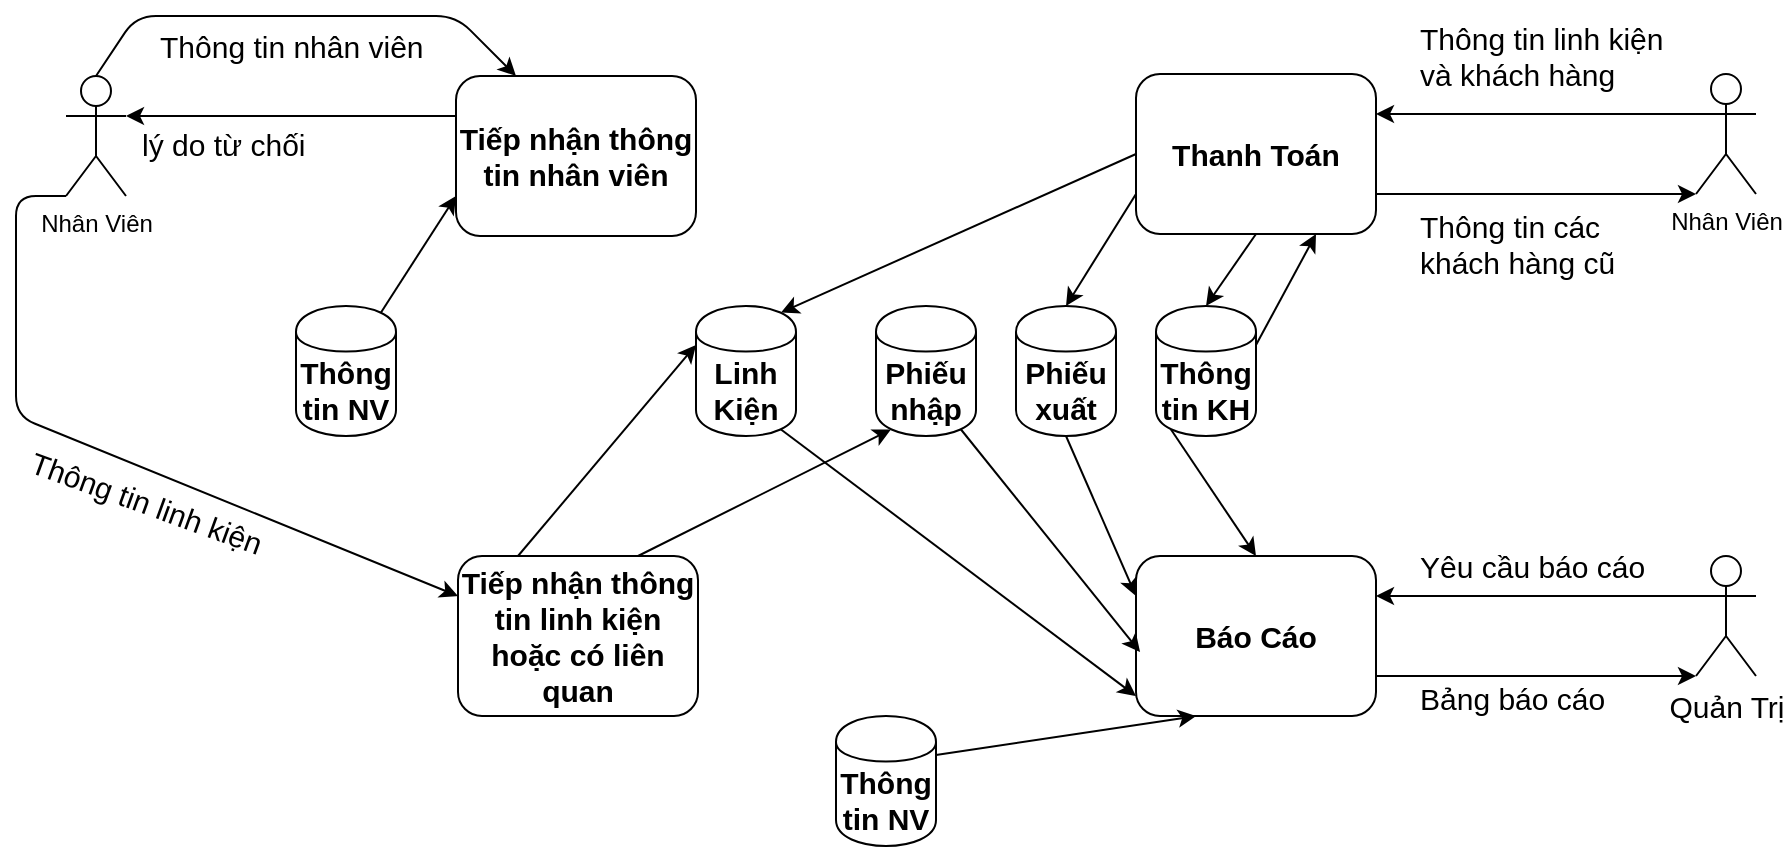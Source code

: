 <mxfile version="11.2.9" type="device" pages="1"><diagram id="cGMLuxPPq6oWVt2bBjhc" name="Page-1"><mxGraphModel dx="806" dy="439" grid="1" gridSize="10" guides="1" tooltips="1" connect="1" arrows="1" fold="1" page="1" pageScale="1" pageWidth="583" pageHeight="827" math="0" shadow="0"><root><mxCell id="0"/><mxCell id="1" parent="0"/><mxCell id="Z3fd65RVBPlS6GciV6uv-1" value="Nhân Viên" style="shape=umlActor;verticalLabelPosition=bottom;labelBackgroundColor=#ffffff;verticalAlign=top;html=1;outlineConnect=0;" vertex="1" parent="1"><mxGeometry x="35" y="40" width="30" height="60" as="geometry"/></mxCell><mxCell id="Z3fd65RVBPlS6GciV6uv-7" value="Tiếp nhận thông tin nhân viên" style="rounded=1;whiteSpace=wrap;html=1;fontSize=15;fontStyle=1" vertex="1" parent="1"><mxGeometry x="230" y="40" width="120" height="80" as="geometry"/></mxCell><mxCell id="Z3fd65RVBPlS6GciV6uv-8" value="" style="endArrow=classic;html=1;fontSize=15;exitX=0.5;exitY=0;exitDx=0;exitDy=0;exitPerimeter=0;entryX=0.25;entryY=0;entryDx=0;entryDy=0;" edge="1" parent="1" source="Z3fd65RVBPlS6GciV6uv-1" target="Z3fd65RVBPlS6GciV6uv-7"><mxGeometry width="50" height="50" relative="1" as="geometry"><mxPoint x="110" y="70" as="sourcePoint"/><mxPoint x="160" y="20" as="targetPoint"/><Array as="points"><mxPoint x="70" y="10"/><mxPoint x="230" y="10"/></Array></mxGeometry></mxCell><mxCell id="Z3fd65RVBPlS6GciV6uv-9" value="Thông tin nhân viên" style="text;html=1;resizable=0;points=[];autosize=1;align=left;verticalAlign=top;spacingTop=-4;fontSize=15;" vertex="1" parent="1"><mxGeometry x="80" y="14" width="150" height="20" as="geometry"/></mxCell><mxCell id="Z3fd65RVBPlS6GciV6uv-10" value="" style="endArrow=classic;html=1;fontSize=15;entryX=1;entryY=0.333;entryDx=0;entryDy=0;entryPerimeter=0;exitX=0;exitY=0.25;exitDx=0;exitDy=0;" edge="1" parent="1" source="Z3fd65RVBPlS6GciV6uv-7" target="Z3fd65RVBPlS6GciV6uv-1"><mxGeometry width="50" height="50" relative="1" as="geometry"><mxPoint x="160" y="140" as="sourcePoint"/><mxPoint x="210" y="90" as="targetPoint"/></mxGeometry></mxCell><mxCell id="Z3fd65RVBPlS6GciV6uv-11" value="lý do từ chối" style="text;html=1;resizable=0;points=[];autosize=1;align=left;verticalAlign=top;spacingTop=-4;fontSize=15;" vertex="1" parent="1"><mxGeometry x="71" y="63" width="100" height="20" as="geometry"/></mxCell><mxCell id="Z3fd65RVBPlS6GciV6uv-12" value="Tiếp nhận thông tin linh kiện hoặc có liên quan" style="rounded=1;whiteSpace=wrap;html=1;fontSize=15;fontStyle=1" vertex="1" parent="1"><mxGeometry x="231" y="280" width="120" height="80" as="geometry"/></mxCell><mxCell id="Z3fd65RVBPlS6GciV6uv-13" value="Thanh Toán" style="rounded=1;whiteSpace=wrap;html=1;fontSize=15;fontStyle=1" vertex="1" parent="1"><mxGeometry x="570" y="39" width="120" height="80" as="geometry"/></mxCell><mxCell id="Z3fd65RVBPlS6GciV6uv-14" value="Báo Cáo" style="rounded=1;whiteSpace=wrap;html=1;fontSize=15;fontStyle=1" vertex="1" parent="1"><mxGeometry x="570" y="280" width="120" height="80" as="geometry"/></mxCell><mxCell id="Z3fd65RVBPlS6GciV6uv-15" value="Thông tin NV" style="shape=cylinder;whiteSpace=wrap;html=1;boundedLbl=1;backgroundOutline=1;fontSize=15;fontStyle=1" vertex="1" parent="1"><mxGeometry x="150" y="155" width="50" height="65" as="geometry"/></mxCell><mxCell id="Z3fd65RVBPlS6GciV6uv-16" value="" style="endArrow=classic;html=1;fontSize=15;entryX=0;entryY=0.75;entryDx=0;entryDy=0;exitX=0.85;exitY=0.05;exitDx=0;exitDy=0;exitPerimeter=0;" edge="1" parent="1" source="Z3fd65RVBPlS6GciV6uv-15" target="Z3fd65RVBPlS6GciV6uv-7"><mxGeometry width="50" height="50" relative="1" as="geometry"><mxPoint x="210" y="180" as="sourcePoint"/><mxPoint x="260" y="130" as="targetPoint"/></mxGeometry></mxCell><mxCell id="Z3fd65RVBPlS6GciV6uv-21" value="" style="endArrow=classic;html=1;fontSize=15;entryX=0;entryY=0.25;entryDx=0;entryDy=0;exitX=0;exitY=1;exitDx=0;exitDy=0;exitPerimeter=0;" edge="1" parent="1" source="Z3fd65RVBPlS6GciV6uv-1" target="Z3fd65RVBPlS6GciV6uv-12"><mxGeometry width="50" height="50" relative="1" as="geometry"><mxPoint x="30" y="300" as="sourcePoint"/><mxPoint x="80" y="250" as="targetPoint"/><Array as="points"><mxPoint x="10" y="100"/><mxPoint x="10" y="130"/><mxPoint x="10" y="210"/></Array></mxGeometry></mxCell><mxCell id="Z3fd65RVBPlS6GciV6uv-22" value="Thông tin linh kiện" style="text;html=1;resizable=0;points=[];autosize=1;align=left;verticalAlign=top;spacingTop=-4;fontSize=15;rotation=20;" vertex="1" parent="1"><mxGeometry x="13" y="245" width="140" height="20" as="geometry"/></mxCell><mxCell id="Z3fd65RVBPlS6GciV6uv-23" value="Linh Kiện" style="shape=cylinder;whiteSpace=wrap;html=1;boundedLbl=1;backgroundOutline=1;fontSize=15;fontStyle=1" vertex="1" parent="1"><mxGeometry x="350" y="155" width="50" height="65" as="geometry"/></mxCell><mxCell id="Z3fd65RVBPlS6GciV6uv-25" value="" style="endArrow=classic;html=1;fontSize=15;entryX=0;entryY=0.3;entryDx=0;entryDy=0;exitX=0.25;exitY=0;exitDx=0;exitDy=0;" edge="1" parent="1" source="Z3fd65RVBPlS6GciV6uv-12" target="Z3fd65RVBPlS6GciV6uv-23"><mxGeometry width="50" height="50" relative="1" as="geometry"><mxPoint x="390" y="300" as="sourcePoint"/><mxPoint x="440" y="250" as="targetPoint"/></mxGeometry></mxCell><mxCell id="Z3fd65RVBPlS6GciV6uv-27" value="Phiếu nhập" style="shape=cylinder;whiteSpace=wrap;html=1;boundedLbl=1;backgroundOutline=1;fontSize=15;fontStyle=1" vertex="1" parent="1"><mxGeometry x="440" y="155" width="50" height="65" as="geometry"/></mxCell><mxCell id="Z3fd65RVBPlS6GciV6uv-28" value="" style="endArrow=classic;html=1;fontSize=15;entryX=0.15;entryY=0.95;entryDx=0;entryDy=0;exitX=0.75;exitY=0;exitDx=0;exitDy=0;entryPerimeter=0;" edge="1" parent="1" source="Z3fd65RVBPlS6GciV6uv-12" target="Z3fd65RVBPlS6GciV6uv-27"><mxGeometry width="50" height="50" relative="1" as="geometry"><mxPoint x="420" y="300" as="sourcePoint"/><mxPoint x="470" y="250" as="targetPoint"/></mxGeometry></mxCell><mxCell id="Z3fd65RVBPlS6GciV6uv-29" value="Phiếu xuất" style="shape=cylinder;whiteSpace=wrap;html=1;boundedLbl=1;backgroundOutline=1;fontSize=15;fontStyle=1" vertex="1" parent="1"><mxGeometry x="510" y="155" width="50" height="65" as="geometry"/></mxCell><mxCell id="Z3fd65RVBPlS6GciV6uv-30" value="Thông tin KH" style="shape=cylinder;whiteSpace=wrap;html=1;boundedLbl=1;backgroundOutline=1;fontSize=15;fontStyle=1" vertex="1" parent="1"><mxGeometry x="580" y="155" width="50" height="65" as="geometry"/></mxCell><mxCell id="Z3fd65RVBPlS6GciV6uv-31" value="Quản Trị" style="shape=umlActor;verticalLabelPosition=bottom;labelBackgroundColor=#ffffff;verticalAlign=top;html=1;outlineConnect=0;fontSize=15;" vertex="1" parent="1"><mxGeometry x="850" y="280" width="30" height="60" as="geometry"/></mxCell><mxCell id="Z3fd65RVBPlS6GciV6uv-34" value="" style="endArrow=classic;html=1;fontSize=15;entryX=1;entryY=0.25;entryDx=0;entryDy=0;exitX=0;exitY=0.333;exitDx=0;exitDy=0;exitPerimeter=0;" edge="1" parent="1" source="Z3fd65RVBPlS6GciV6uv-31" target="Z3fd65RVBPlS6GciV6uv-14"><mxGeometry width="50" height="50" relative="1" as="geometry"><mxPoint x="740" y="320" as="sourcePoint"/><mxPoint x="790" y="270" as="targetPoint"/></mxGeometry></mxCell><mxCell id="Z3fd65RVBPlS6GciV6uv-35" value="Yêu cầu báo cáo" style="text;html=1;resizable=0;points=[];autosize=1;align=left;verticalAlign=top;spacingTop=-4;fontSize=15;" vertex="1" parent="1"><mxGeometry x="710" y="274" width="130" height="20" as="geometry"/></mxCell><mxCell id="Z3fd65RVBPlS6GciV6uv-36" value="" style="endArrow=classic;html=1;fontSize=15;entryX=0;entryY=1;entryDx=0;entryDy=0;entryPerimeter=0;" edge="1" parent="1" target="Z3fd65RVBPlS6GciV6uv-31"><mxGeometry width="50" height="50" relative="1" as="geometry"><mxPoint x="690" y="340" as="sourcePoint"/><mxPoint x="770" y="340" as="targetPoint"/></mxGeometry></mxCell><mxCell id="Z3fd65RVBPlS6GciV6uv-37" value="Bảng báo cáo" style="text;html=1;resizable=0;points=[];autosize=1;align=left;verticalAlign=top;spacingTop=-4;fontSize=15;" vertex="1" parent="1"><mxGeometry x="710" y="340" width="110" height="20" as="geometry"/></mxCell><mxCell id="Z3fd65RVBPlS6GciV6uv-38" value="" style="endArrow=classic;html=1;fontSize=15;entryX=0;entryY=0.25;entryDx=0;entryDy=0;exitX=0.5;exitY=1;exitDx=0;exitDy=0;" edge="1" parent="1" source="Z3fd65RVBPlS6GciV6uv-29" target="Z3fd65RVBPlS6GciV6uv-14"><mxGeometry width="50" height="50" relative="1" as="geometry"><mxPoint x="490" y="320" as="sourcePoint"/><mxPoint x="540" y="270" as="targetPoint"/></mxGeometry></mxCell><mxCell id="Z3fd65RVBPlS6GciV6uv-39" value="" style="endArrow=classic;html=1;fontSize=15;entryX=0.017;entryY=0.6;entryDx=0;entryDy=0;entryPerimeter=0;exitX=0.85;exitY=0.95;exitDx=0;exitDy=0;exitPerimeter=0;" edge="1" parent="1" source="Z3fd65RVBPlS6GciV6uv-27" target="Z3fd65RVBPlS6GciV6uv-14"><mxGeometry width="50" height="50" relative="1" as="geometry"><mxPoint x="480" y="330" as="sourcePoint"/><mxPoint x="530" y="280" as="targetPoint"/></mxGeometry></mxCell><mxCell id="Z3fd65RVBPlS6GciV6uv-41" value="" style="endArrow=classic;html=1;fontSize=15;entryX=0.5;entryY=0;entryDx=0;entryDy=0;exitX=0.15;exitY=0.95;exitDx=0;exitDy=0;exitPerimeter=0;" edge="1" parent="1" source="Z3fd65RVBPlS6GciV6uv-30" target="Z3fd65RVBPlS6GciV6uv-14"><mxGeometry width="50" height="50" relative="1" as="geometry"><mxPoint x="710" y="230" as="sourcePoint"/><mxPoint x="760" y="180" as="targetPoint"/></mxGeometry></mxCell><mxCell id="Z3fd65RVBPlS6GciV6uv-42" value="" style="endArrow=classic;html=1;fontSize=15;entryX=0;entryY=0.875;entryDx=0;entryDy=0;entryPerimeter=0;exitX=0.85;exitY=0.95;exitDx=0;exitDy=0;exitPerimeter=0;" edge="1" parent="1" source="Z3fd65RVBPlS6GciV6uv-23" target="Z3fd65RVBPlS6GciV6uv-14"><mxGeometry width="50" height="50" relative="1" as="geometry"><mxPoint x="420" y="350" as="sourcePoint"/><mxPoint x="470" y="300" as="targetPoint"/></mxGeometry></mxCell><mxCell id="Z3fd65RVBPlS6GciV6uv-43" value="Thông tin NV" style="shape=cylinder;whiteSpace=wrap;html=1;boundedLbl=1;backgroundOutline=1;fontSize=15;fontStyle=1" vertex="1" parent="1"><mxGeometry x="420" y="360" width="50" height="65" as="geometry"/></mxCell><mxCell id="Z3fd65RVBPlS6GciV6uv-44" value="" style="endArrow=classic;html=1;fontSize=15;entryX=0.25;entryY=1;entryDx=0;entryDy=0;exitX=1;exitY=0.3;exitDx=0;exitDy=0;" edge="1" parent="1" source="Z3fd65RVBPlS6GciV6uv-43" target="Z3fd65RVBPlS6GciV6uv-14"><mxGeometry width="50" height="50" relative="1" as="geometry"><mxPoint x="570" y="490" as="sourcePoint"/><mxPoint x="620" y="440" as="targetPoint"/></mxGeometry></mxCell><mxCell id="Z3fd65RVBPlS6GciV6uv-45" value="" style="endArrow=classic;html=1;fontSize=15;entryX=0.5;entryY=0;entryDx=0;entryDy=0;exitX=0;exitY=0.75;exitDx=0;exitDy=0;" edge="1" parent="1" source="Z3fd65RVBPlS6GciV6uv-13" target="Z3fd65RVBPlS6GciV6uv-29"><mxGeometry width="50" height="50" relative="1" as="geometry"><mxPoint x="480" y="100" as="sourcePoint"/><mxPoint x="530" y="50" as="targetPoint"/></mxGeometry></mxCell><mxCell id="Z3fd65RVBPlS6GciV6uv-50" value="Nhân Viên" style="shape=umlActor;verticalLabelPosition=bottom;labelBackgroundColor=#ffffff;verticalAlign=top;html=1;outlineConnect=0;" vertex="1" parent="1"><mxGeometry x="850" y="39" width="30" height="60" as="geometry"/></mxCell><mxCell id="Z3fd65RVBPlS6GciV6uv-51" value="" style="endArrow=classic;html=1;fontSize=15;entryX=1;entryY=0.25;entryDx=0;entryDy=0;exitX=0;exitY=0.333;exitDx=0;exitDy=0;exitPerimeter=0;" edge="1" parent="1" source="Z3fd65RVBPlS6GciV6uv-50" target="Z3fd65RVBPlS6GciV6uv-13"><mxGeometry width="50" height="50" relative="1" as="geometry"><mxPoint x="740" y="90" as="sourcePoint"/><mxPoint x="790" y="40" as="targetPoint"/></mxGeometry></mxCell><mxCell id="Z3fd65RVBPlS6GciV6uv-52" value="Thông tin linh kiện&lt;br&gt;và khách hàng" style="text;html=1;resizable=0;points=[];autosize=1;align=left;verticalAlign=top;spacingTop=-4;fontSize=15;" vertex="1" parent="1"><mxGeometry x="710" y="10" width="140" height="40" as="geometry"/></mxCell><mxCell id="Z3fd65RVBPlS6GciV6uv-53" value="" style="endArrow=classic;html=1;fontSize=15;entryX=0.85;entryY=0.05;entryDx=0;entryDy=0;entryPerimeter=0;exitX=0;exitY=0.5;exitDx=0;exitDy=0;" edge="1" parent="1" source="Z3fd65RVBPlS6GciV6uv-13" target="Z3fd65RVBPlS6GciV6uv-23"><mxGeometry width="50" height="50" relative="1" as="geometry"><mxPoint x="470" y="100" as="sourcePoint"/><mxPoint x="520" y="50" as="targetPoint"/></mxGeometry></mxCell><mxCell id="Z3fd65RVBPlS6GciV6uv-54" value="" style="endArrow=classic;html=1;fontSize=15;entryX=0.5;entryY=0;entryDx=0;entryDy=0;exitX=0.5;exitY=1;exitDx=0;exitDy=0;" edge="1" parent="1" source="Z3fd65RVBPlS6GciV6uv-13" target="Z3fd65RVBPlS6GciV6uv-30"><mxGeometry width="50" height="50" relative="1" as="geometry"><mxPoint x="690" y="190" as="sourcePoint"/><mxPoint x="740" y="140" as="targetPoint"/></mxGeometry></mxCell><mxCell id="Z3fd65RVBPlS6GciV6uv-55" value="" style="endArrow=classic;html=1;fontSize=15;entryX=0.75;entryY=1;entryDx=0;entryDy=0;exitX=1;exitY=0.3;exitDx=0;exitDy=0;" edge="1" parent="1" source="Z3fd65RVBPlS6GciV6uv-30" target="Z3fd65RVBPlS6GciV6uv-13"><mxGeometry width="50" height="50" relative="1" as="geometry"><mxPoint x="650" y="210" as="sourcePoint"/><mxPoint x="700" y="160" as="targetPoint"/></mxGeometry></mxCell><mxCell id="Z3fd65RVBPlS6GciV6uv-56" value="" style="endArrow=classic;html=1;fontSize=15;entryX=0;entryY=1;entryDx=0;entryDy=0;entryPerimeter=0;exitX=1;exitY=0.75;exitDx=0;exitDy=0;" edge="1" parent="1" source="Z3fd65RVBPlS6GciV6uv-13" target="Z3fd65RVBPlS6GciV6uv-50"><mxGeometry width="50" height="50" relative="1" as="geometry"><mxPoint x="730" y="150" as="sourcePoint"/><mxPoint x="780" y="100" as="targetPoint"/></mxGeometry></mxCell><mxCell id="Z3fd65RVBPlS6GciV6uv-57" value="Thông tin các &lt;br&gt;khách hàng cũ" style="text;html=1;resizable=0;points=[];autosize=1;align=left;verticalAlign=top;spacingTop=-4;fontSize=15;" vertex="1" parent="1"><mxGeometry x="710" y="104" width="110" height="40" as="geometry"/></mxCell></root></mxGraphModel></diagram></mxfile>